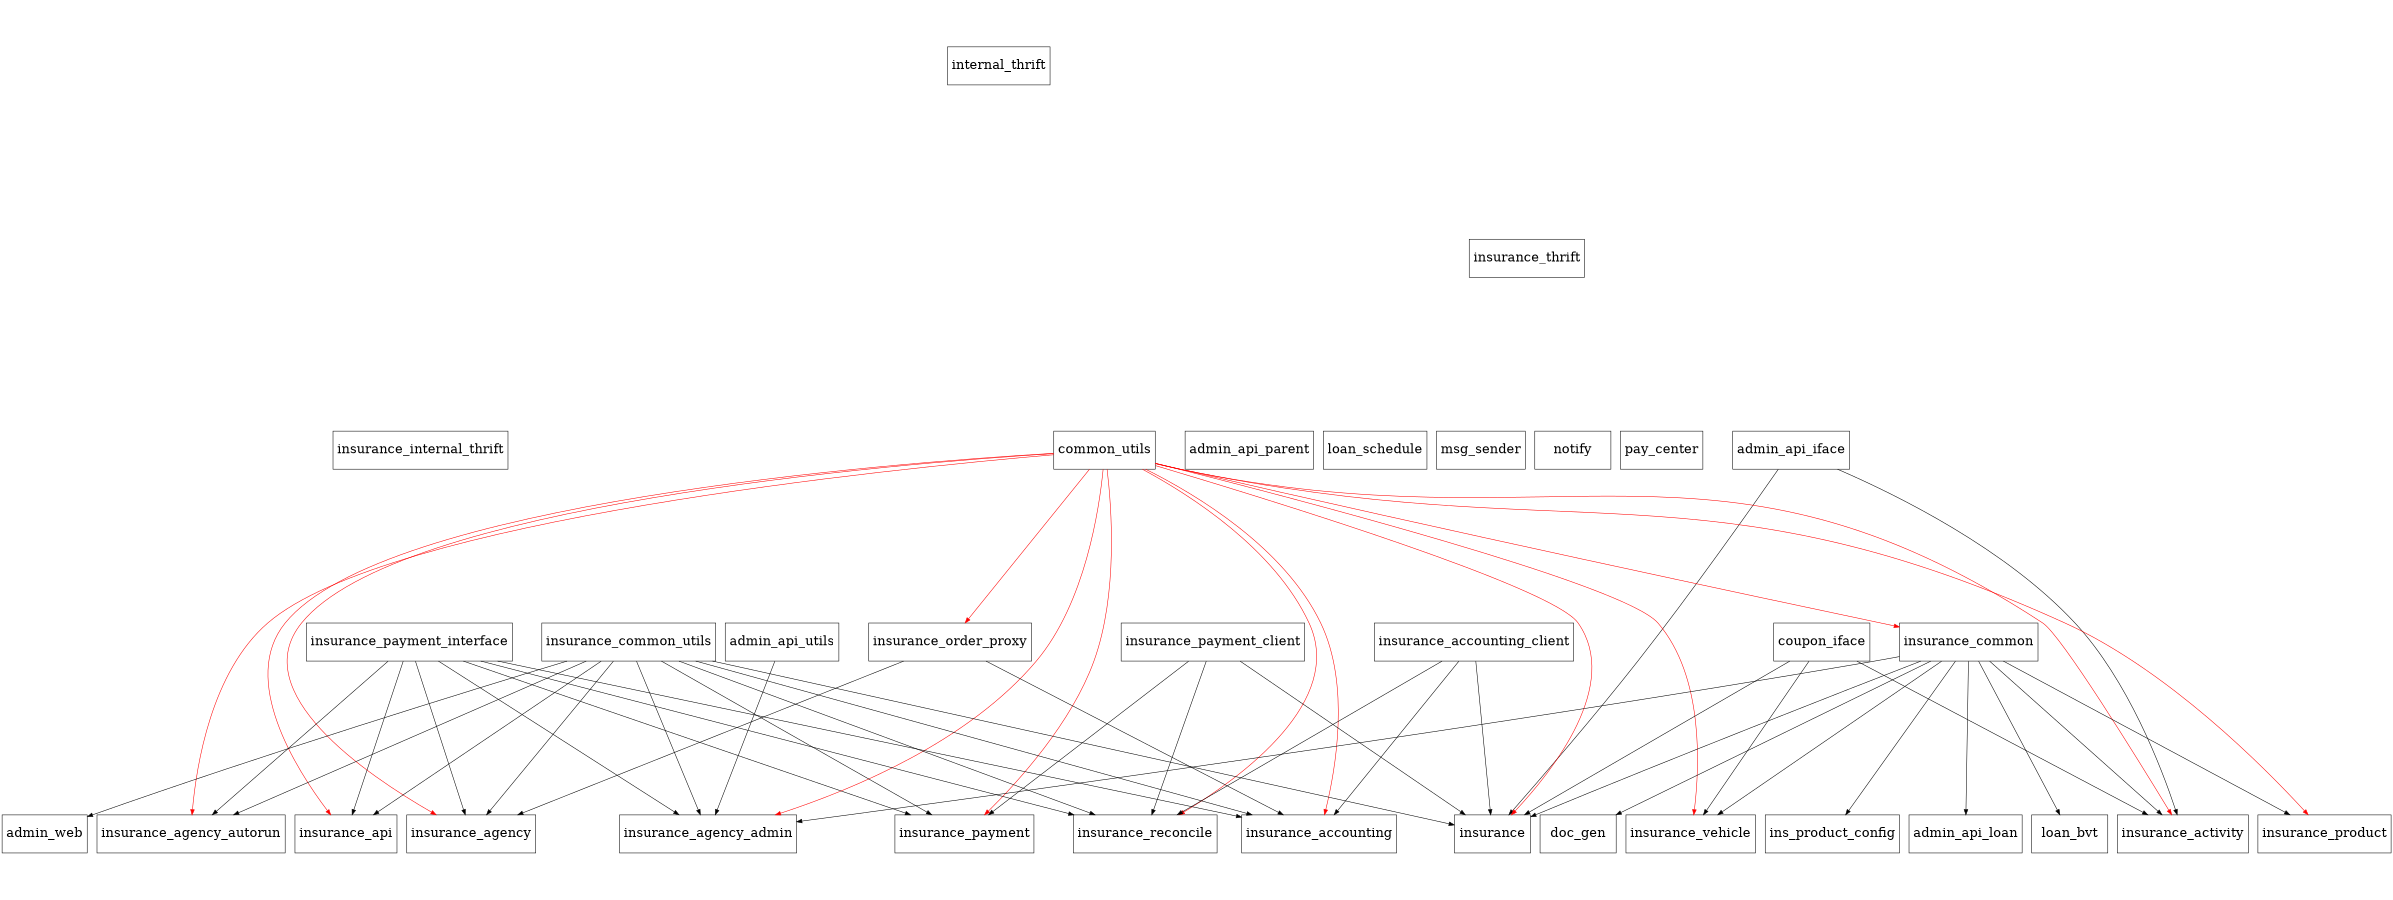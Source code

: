 digraph G {
    size="16,6"
    ratio="fill"
    node [shape=box height=1 width=2.0 fontsize=25];
    splines=spline
    splines=true
    
    admin_api_iface -> insurance;
    admin_api_iface -> insurance_activity;
    admin_api_utils -> insurance_agency_admin;
    common_utils -> insurance [dir=forward color="red"];
    common_utils -> insurance_accounting [dir=forward color="red"];
    common_utils -> insurance_activity [dir=forward color="red"];
    common_utils -> insurance_agency [dir=forward color="red"];
    common_utils -> insurance_agency_admin [dir=forward color="red"];
    common_utils -> insurance_agency_autorun [dir=forward color="red"];
    common_utils -> insurance_api [dir=forward color="red"];
    common_utils -> insurance_common [dir=forward color="red"];
    common_utils -> insurance_order_proxy [dir=forward color="red"];
    common_utils -> insurance_payment [dir=forward color="red"];
    common_utils -> insurance_product [dir=forward color="red"];
    common_utils -> insurance_reconcile [dir=forward color="red"];
    common_utils -> insurance_vehicle [dir=forward color="red"];
    coupon_iface -> insurance;
    coupon_iface -> insurance_activity;
    coupon_iface -> insurance_vehicle;
    insurance_accounting_client -> insurance;
    insurance_accounting_client -> insurance_accounting;
    insurance_accounting_client -> insurance_reconcile;
    insurance_common -> admin_api_loan;
    insurance_common -> doc_gen;
    insurance_common -> ins_product_config;
    insurance_common -> insurance;
    insurance_common -> insurance_activity;
    insurance_common -> insurance_agency_admin;
    insurance_common -> insurance_product;
    insurance_common -> insurance_vehicle;
    insurance_common -> loan_bvt;
    insurance_common_utils -> admin_web;
    insurance_common_utils -> insurance;
    insurance_common_utils -> insurance_accounting;
    insurance_common_utils -> insurance_agency;
    insurance_common_utils -> insurance_agency_admin;
    insurance_common_utils -> insurance_agency_autorun;
    insurance_common_utils -> insurance_api;
    insurance_common_utils -> insurance_payment;
    insurance_common_utils -> insurance_reconcile;
    insurance_internal_thrift -> admin_web [style="invis"];
    insurance_internal_thrift -> doc_gen [style="invis"];
    insurance_internal_thrift -> insurance_accounting [style="invis"];
    insurance_internal_thrift -> insurance_agency [style="invis"];
    insurance_internal_thrift -> insurance_agency_admin [style="invis"];
    insurance_internal_thrift -> insurance_agency_autorun [style="invis"];
    insurance_internal_thrift -> insurance_api [style="invis"];
    insurance_internal_thrift -> insurance_common_utils [style="invis"];
    insurance_order_proxy -> insurance_accounting;
    insurance_order_proxy -> insurance_agency;
    insurance_payment_client -> insurance;
    insurance_payment_client -> insurance_payment;
    insurance_payment_client -> insurance_reconcile;
    insurance_payment_interface -> insurance_accounting;
    insurance_payment_interface -> insurance_agency;
    insurance_payment_interface -> insurance_agency_admin;
    insurance_payment_interface -> insurance_agency_autorun;
    insurance_payment_interface -> insurance_api;
    insurance_payment_interface -> insurance_payment;
    insurance_payment_interface -> insurance_reconcile;
    insurance_thrift -> admin_api_iface [style="invis"];
    insurance_thrift -> admin_api_parent [style="invis"];
    insurance_thrift -> admin_web [style="invis"];
    insurance_thrift -> common_utils [style="invis"];
    insurance_thrift -> doc_gen [style="invis"];
    insurance_thrift -> ins_product_config [style="invis"];
    insurance_thrift -> insurance [style="invis"];
    insurance_thrift -> insurance_accounting [style="invis"];
    insurance_thrift -> insurance_activity [style="invis"];
    insurance_thrift -> insurance_common [style="invis"];
    insurance_thrift -> insurance_order_proxy [style="invis"];
    insurance_thrift -> insurance_payment [style="invis"];
    insurance_thrift -> insurance_product [style="invis"];
    insurance_thrift -> loan_schedule [style="invis"];
    insurance_thrift -> msg_sender [style="invis"];
    insurance_thrift -> notify [style="invis"];
    insurance_thrift -> pay_center [style="invis"];
    internal_thrift -> insurance [style="invis"];
    internal_thrift -> insurance_activity [style="invis"];
    internal_thrift -> insurance_agency [style="invis"];
    internal_thrift -> insurance_agency_autorun [style="invis"];
    internal_thrift -> insurance_api [style="invis"];
    internal_thrift -> insurance_common [style="invis"];
    internal_thrift -> insurance_order_proxy [style="invis"];
    internal_thrift -> insurance_payment [style="invis"];
    internal_thrift -> insurance_product [style="invis"];
    internal_thrift -> insurance_reconcile [style="invis"];
    internal_thrift -> insurance_thrift [style="invis"];
}
